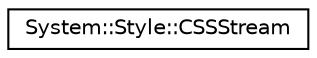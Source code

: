 digraph G
{
  edge [fontname="Helvetica",fontsize="10",labelfontname="Helvetica",labelfontsize="10"];
  node [fontname="Helvetica",fontsize="10",shape=record];
  rankdir="LR";
  Node1 [label="System::Style::CSSStream",height=0.2,width=0.4,color="black", fillcolor="white", style="filled",URL="$class_system_1_1_style_1_1_c_s_s_stream.html"];
}
